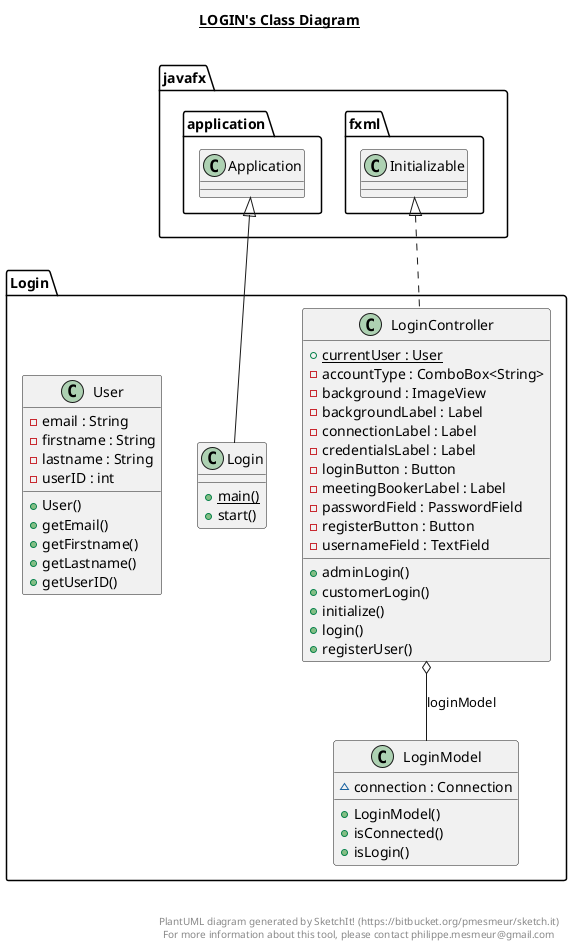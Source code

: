 @startuml

title __LOGIN's Class Diagram__\n

  namespace Login {
    class Login.Login {
        {static} + main()
        + start()
    }
  }
  

  namespace Login {
    class Login.LoginController {
        {static} + currentUser : User
        - accountType : ComboBox<String>
        - background : ImageView
        - backgroundLabel : Label
        - connectionLabel : Label
        - credentialsLabel : Label
        - loginButton : Button
        - meetingBookerLabel : Label
        - passwordField : PasswordField
        - registerButton : Button
        - usernameField : TextField
        + adminLogin()
        + customerLogin()
        + initialize()
        + login()
        + registerUser()
    }
  }
  

  namespace Login {
    class Login.LoginModel {
        ~ connection : Connection
        + LoginModel()
        + isConnected()
        + isLogin()
    }
  }
  

  namespace Login {
    class Login.User {
        - email : String
        - firstname : String
        - lastname : String
        - userID : int
        + User()
        + getEmail()
        + getFirstname()
        + getLastname()
        + getUserID()
    }
  }
  

  Login.Login -up-|> javafx.application.Application
  Login.LoginController .up.|> javafx.fxml.Initializable
  Login.LoginController o-- Login.LoginModel : loginModel


right footer


PlantUML diagram generated by SketchIt! (https://bitbucket.org/pmesmeur/sketch.it)
For more information about this tool, please contact philippe.mesmeur@gmail.com
endfooter

@enduml

